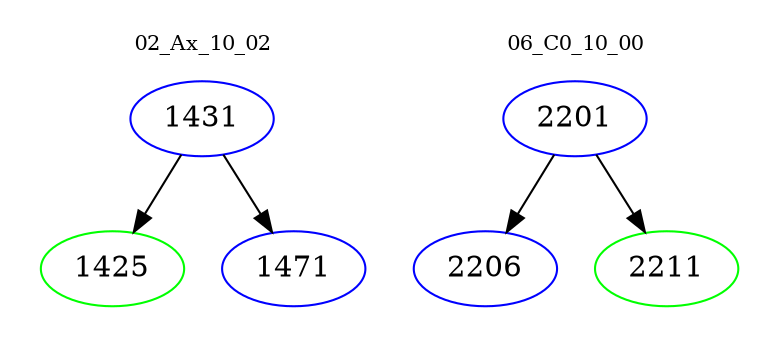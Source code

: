 digraph{
subgraph cluster_0 {
color = white
label = "02_Ax_10_02";
fontsize=10;
T0_1431 [label="1431", color="blue"]
T0_1431 -> T0_1425 [color="black"]
T0_1425 [label="1425", color="green"]
T0_1431 -> T0_1471 [color="black"]
T0_1471 [label="1471", color="blue"]
}
subgraph cluster_1 {
color = white
label = "06_C0_10_00";
fontsize=10;
T1_2201 [label="2201", color="blue"]
T1_2201 -> T1_2206 [color="black"]
T1_2206 [label="2206", color="blue"]
T1_2201 -> T1_2211 [color="black"]
T1_2211 [label="2211", color="green"]
}
}
